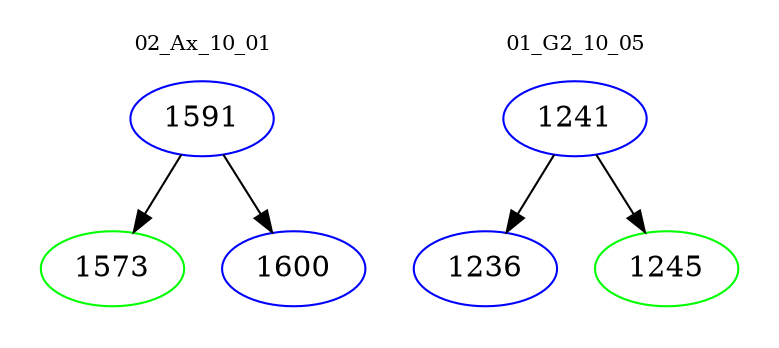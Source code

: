digraph{
subgraph cluster_0 {
color = white
label = "02_Ax_10_01";
fontsize=10;
T0_1591 [label="1591", color="blue"]
T0_1591 -> T0_1573 [color="black"]
T0_1573 [label="1573", color="green"]
T0_1591 -> T0_1600 [color="black"]
T0_1600 [label="1600", color="blue"]
}
subgraph cluster_1 {
color = white
label = "01_G2_10_05";
fontsize=10;
T1_1241 [label="1241", color="blue"]
T1_1241 -> T1_1236 [color="black"]
T1_1236 [label="1236", color="blue"]
T1_1241 -> T1_1245 [color="black"]
T1_1245 [label="1245", color="green"]
}
}
